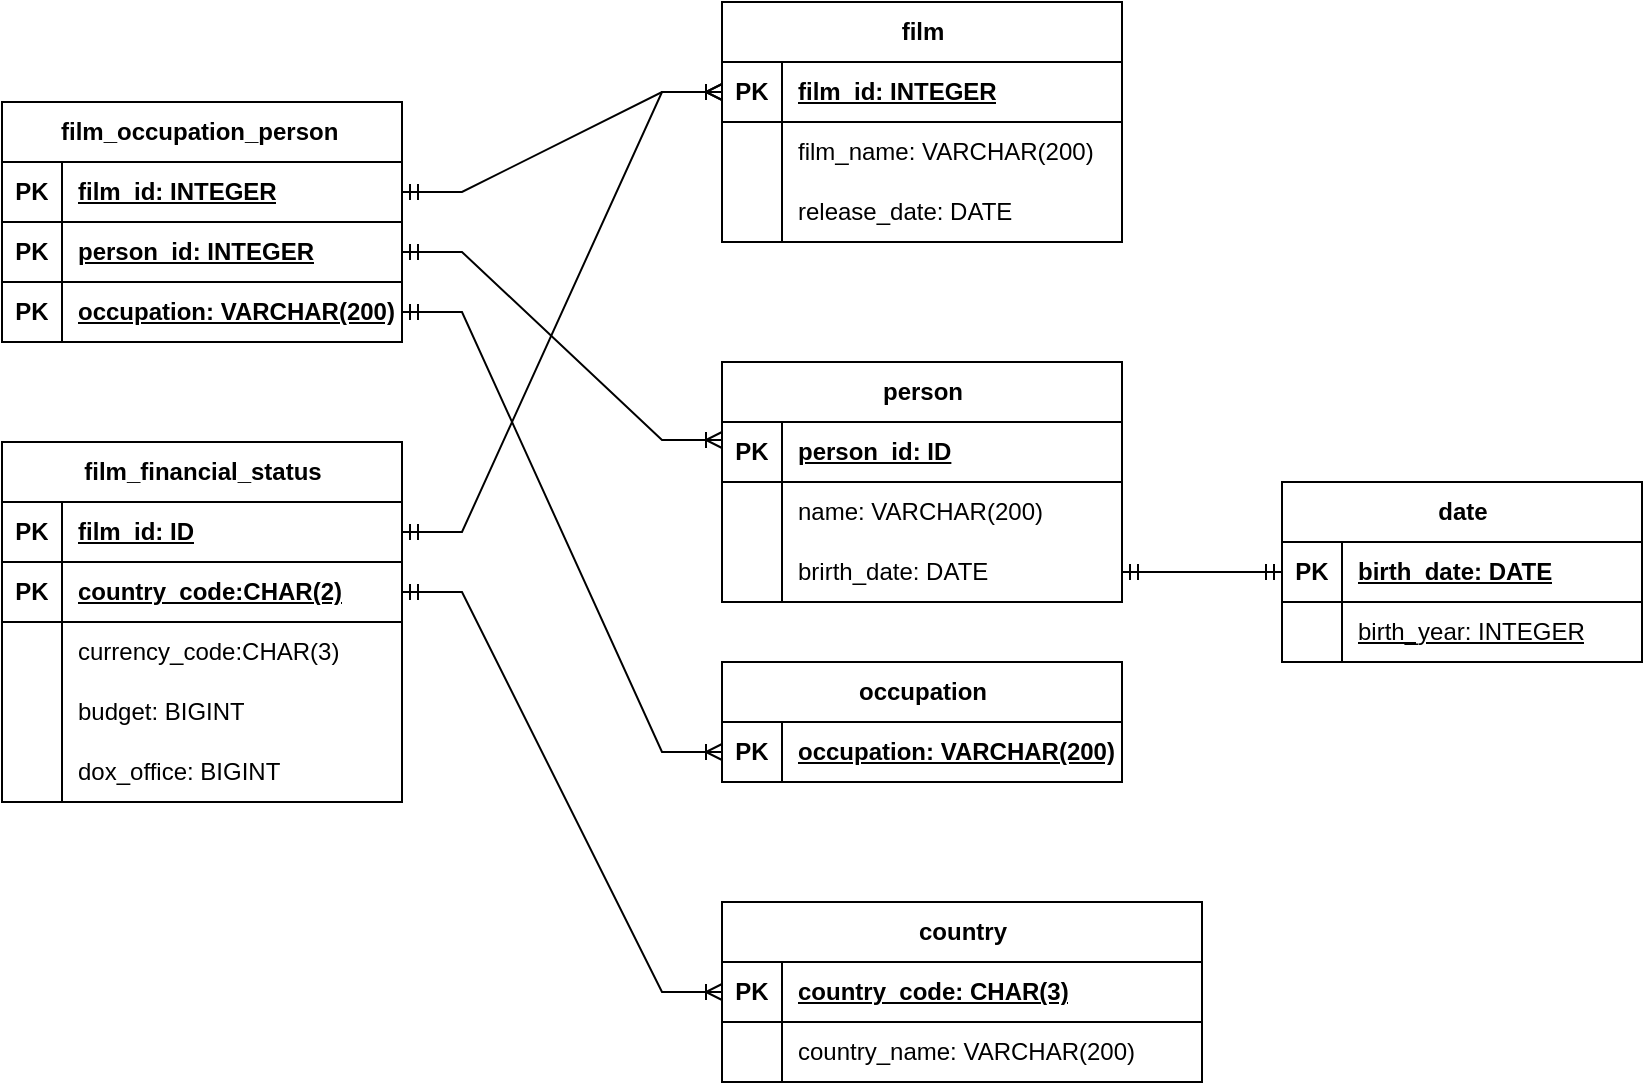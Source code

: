<mxfile version="23.1.5" type="github">
  <diagram name="Страница — 1" id="179Ord5Kua6PGKI1SsJq">
    <mxGraphModel dx="1318" dy="1680" grid="1" gridSize="10" guides="1" tooltips="1" connect="1" arrows="1" fold="1" page="1" pageScale="1" pageWidth="827" pageHeight="1169" math="0" shadow="0">
      <root>
        <mxCell id="0" />
        <mxCell id="1" parent="0" />
        <mxCell id="02pVkR6ywYTnwBEguXF5-1" value="film" style="shape=table;startSize=30;container=1;collapsible=1;childLayout=tableLayout;fixedRows=1;rowLines=0;fontStyle=1;align=center;resizeLast=1;html=1;" vertex="1" parent="1">
          <mxGeometry x="710" y="-170" width="200" height="120" as="geometry" />
        </mxCell>
        <mxCell id="02pVkR6ywYTnwBEguXF5-2" value="" style="shape=tableRow;horizontal=0;startSize=0;swimlaneHead=0;swimlaneBody=0;fillColor=none;collapsible=0;dropTarget=0;points=[[0,0.5],[1,0.5]];portConstraint=eastwest;top=0;left=0;right=0;bottom=1;" vertex="1" parent="02pVkR6ywYTnwBEguXF5-1">
          <mxGeometry y="30" width="200" height="30" as="geometry" />
        </mxCell>
        <mxCell id="02pVkR6ywYTnwBEguXF5-3" value="PK" style="shape=partialRectangle;connectable=0;fillColor=none;top=0;left=0;bottom=0;right=0;fontStyle=1;overflow=hidden;whiteSpace=wrap;html=1;" vertex="1" parent="02pVkR6ywYTnwBEguXF5-2">
          <mxGeometry width="30" height="30" as="geometry">
            <mxRectangle width="30" height="30" as="alternateBounds" />
          </mxGeometry>
        </mxCell>
        <mxCell id="02pVkR6ywYTnwBEguXF5-4" value="film_id:&amp;nbsp;INTEGER" style="shape=partialRectangle;connectable=0;fillColor=none;top=0;left=0;bottom=0;right=0;align=left;spacingLeft=6;fontStyle=5;overflow=hidden;whiteSpace=wrap;html=1;" vertex="1" parent="02pVkR6ywYTnwBEguXF5-2">
          <mxGeometry x="30" width="170" height="30" as="geometry">
            <mxRectangle width="170" height="30" as="alternateBounds" />
          </mxGeometry>
        </mxCell>
        <mxCell id="02pVkR6ywYTnwBEguXF5-131" value="" style="shape=tableRow;horizontal=0;startSize=0;swimlaneHead=0;swimlaneBody=0;fillColor=none;collapsible=0;dropTarget=0;points=[[0,0.5],[1,0.5]];portConstraint=eastwest;top=0;left=0;right=0;bottom=0;" vertex="1" parent="02pVkR6ywYTnwBEguXF5-1">
          <mxGeometry y="60" width="200" height="30" as="geometry" />
        </mxCell>
        <mxCell id="02pVkR6ywYTnwBEguXF5-132" value="" style="shape=partialRectangle;connectable=0;fillColor=none;top=0;left=0;bottom=0;right=0;editable=1;overflow=hidden;whiteSpace=wrap;html=1;" vertex="1" parent="02pVkR6ywYTnwBEguXF5-131">
          <mxGeometry width="30" height="30" as="geometry">
            <mxRectangle width="30" height="30" as="alternateBounds" />
          </mxGeometry>
        </mxCell>
        <mxCell id="02pVkR6ywYTnwBEguXF5-133" value="film_name:&amp;nbsp;VARCHAR(200)" style="shape=partialRectangle;connectable=0;fillColor=none;top=0;left=0;bottom=0;right=0;align=left;spacingLeft=6;overflow=hidden;whiteSpace=wrap;html=1;" vertex="1" parent="02pVkR6ywYTnwBEguXF5-131">
          <mxGeometry x="30" width="170" height="30" as="geometry">
            <mxRectangle width="170" height="30" as="alternateBounds" />
          </mxGeometry>
        </mxCell>
        <mxCell id="02pVkR6ywYTnwBEguXF5-8" value="" style="shape=tableRow;horizontal=0;startSize=0;swimlaneHead=0;swimlaneBody=0;fillColor=none;collapsible=0;dropTarget=0;points=[[0,0.5],[1,0.5]];portConstraint=eastwest;top=0;left=0;right=0;bottom=0;" vertex="1" parent="02pVkR6ywYTnwBEguXF5-1">
          <mxGeometry y="90" width="200" height="30" as="geometry" />
        </mxCell>
        <mxCell id="02pVkR6ywYTnwBEguXF5-9" value="" style="shape=partialRectangle;connectable=0;fillColor=none;top=0;left=0;bottom=0;right=0;editable=1;overflow=hidden;whiteSpace=wrap;html=1;" vertex="1" parent="02pVkR6ywYTnwBEguXF5-8">
          <mxGeometry width="30" height="30" as="geometry">
            <mxRectangle width="30" height="30" as="alternateBounds" />
          </mxGeometry>
        </mxCell>
        <mxCell id="02pVkR6ywYTnwBEguXF5-10" value="release_date: DATE" style="shape=partialRectangle;connectable=0;fillColor=none;top=0;left=0;bottom=0;right=0;align=left;spacingLeft=6;overflow=hidden;whiteSpace=wrap;html=1;" vertex="1" parent="02pVkR6ywYTnwBEguXF5-8">
          <mxGeometry x="30" width="170" height="30" as="geometry">
            <mxRectangle width="170" height="30" as="alternateBounds" />
          </mxGeometry>
        </mxCell>
        <mxCell id="02pVkR6ywYTnwBEguXF5-23" value="person" style="shape=table;startSize=30;container=1;collapsible=1;childLayout=tableLayout;fixedRows=1;rowLines=0;fontStyle=1;align=center;resizeLast=1;html=1;" vertex="1" parent="1">
          <mxGeometry x="710" y="10" width="200" height="120" as="geometry" />
        </mxCell>
        <mxCell id="02pVkR6ywYTnwBEguXF5-24" value="" style="shape=tableRow;horizontal=0;startSize=0;swimlaneHead=0;swimlaneBody=0;fillColor=none;collapsible=0;dropTarget=0;points=[[0,0.5],[1,0.5]];portConstraint=eastwest;top=0;left=0;right=0;bottom=1;" vertex="1" parent="02pVkR6ywYTnwBEguXF5-23">
          <mxGeometry y="30" width="200" height="30" as="geometry" />
        </mxCell>
        <mxCell id="02pVkR6ywYTnwBEguXF5-25" value="PK" style="shape=partialRectangle;connectable=0;fillColor=none;top=0;left=0;bottom=0;right=0;fontStyle=1;overflow=hidden;whiteSpace=wrap;html=1;" vertex="1" parent="02pVkR6ywYTnwBEguXF5-24">
          <mxGeometry width="30" height="30" as="geometry">
            <mxRectangle width="30" height="30" as="alternateBounds" />
          </mxGeometry>
        </mxCell>
        <mxCell id="02pVkR6ywYTnwBEguXF5-26" value="person_id: ID" style="shape=partialRectangle;connectable=0;fillColor=none;top=0;left=0;bottom=0;right=0;align=left;spacingLeft=6;fontStyle=5;overflow=hidden;whiteSpace=wrap;html=1;" vertex="1" parent="02pVkR6ywYTnwBEguXF5-24">
          <mxGeometry x="30" width="170" height="30" as="geometry">
            <mxRectangle width="170" height="30" as="alternateBounds" />
          </mxGeometry>
        </mxCell>
        <mxCell id="02pVkR6ywYTnwBEguXF5-27" value="" style="shape=tableRow;horizontal=0;startSize=0;swimlaneHead=0;swimlaneBody=0;fillColor=none;collapsible=0;dropTarget=0;points=[[0,0.5],[1,0.5]];portConstraint=eastwest;top=0;left=0;right=0;bottom=0;" vertex="1" parent="02pVkR6ywYTnwBEguXF5-23">
          <mxGeometry y="60" width="200" height="30" as="geometry" />
        </mxCell>
        <mxCell id="02pVkR6ywYTnwBEguXF5-28" value="" style="shape=partialRectangle;connectable=0;fillColor=none;top=0;left=0;bottom=0;right=0;editable=1;overflow=hidden;whiteSpace=wrap;html=1;" vertex="1" parent="02pVkR6ywYTnwBEguXF5-27">
          <mxGeometry width="30" height="30" as="geometry">
            <mxRectangle width="30" height="30" as="alternateBounds" />
          </mxGeometry>
        </mxCell>
        <mxCell id="02pVkR6ywYTnwBEguXF5-29" value="name:&amp;nbsp;VARCHAR(200)" style="shape=partialRectangle;connectable=0;fillColor=none;top=0;left=0;bottom=0;right=0;align=left;spacingLeft=6;overflow=hidden;whiteSpace=wrap;html=1;" vertex="1" parent="02pVkR6ywYTnwBEguXF5-27">
          <mxGeometry x="30" width="170" height="30" as="geometry">
            <mxRectangle width="170" height="30" as="alternateBounds" />
          </mxGeometry>
        </mxCell>
        <mxCell id="02pVkR6ywYTnwBEguXF5-30" value="" style="shape=tableRow;horizontal=0;startSize=0;swimlaneHead=0;swimlaneBody=0;fillColor=none;collapsible=0;dropTarget=0;points=[[0,0.5],[1,0.5]];portConstraint=eastwest;top=0;left=0;right=0;bottom=0;" vertex="1" parent="02pVkR6ywYTnwBEguXF5-23">
          <mxGeometry y="90" width="200" height="30" as="geometry" />
        </mxCell>
        <mxCell id="02pVkR6ywYTnwBEguXF5-31" value="" style="shape=partialRectangle;connectable=0;fillColor=none;top=0;left=0;bottom=0;right=0;editable=1;overflow=hidden;whiteSpace=wrap;html=1;" vertex="1" parent="02pVkR6ywYTnwBEguXF5-30">
          <mxGeometry width="30" height="30" as="geometry">
            <mxRectangle width="30" height="30" as="alternateBounds" />
          </mxGeometry>
        </mxCell>
        <mxCell id="02pVkR6ywYTnwBEguXF5-32" value="brirth_date: DATE" style="shape=partialRectangle;connectable=0;fillColor=none;top=0;left=0;bottom=0;right=0;align=left;spacingLeft=6;overflow=hidden;whiteSpace=wrap;html=1;" vertex="1" parent="02pVkR6ywYTnwBEguXF5-30">
          <mxGeometry x="30" width="170" height="30" as="geometry">
            <mxRectangle width="170" height="30" as="alternateBounds" />
          </mxGeometry>
        </mxCell>
        <mxCell id="02pVkR6ywYTnwBEguXF5-45" value="film_financial_status" style="shape=table;startSize=30;container=1;collapsible=1;childLayout=tableLayout;fixedRows=1;rowLines=0;fontStyle=1;align=center;resizeLast=1;html=1;" vertex="1" parent="1">
          <mxGeometry x="350" y="50" width="200" height="180" as="geometry" />
        </mxCell>
        <mxCell id="02pVkR6ywYTnwBEguXF5-46" value="" style="shape=tableRow;horizontal=0;startSize=0;swimlaneHead=0;swimlaneBody=0;fillColor=none;collapsible=0;dropTarget=0;points=[[0,0.5],[1,0.5]];portConstraint=eastwest;top=0;left=0;right=0;bottom=1;" vertex="1" parent="02pVkR6ywYTnwBEguXF5-45">
          <mxGeometry y="30" width="200" height="30" as="geometry" />
        </mxCell>
        <mxCell id="02pVkR6ywYTnwBEguXF5-47" value="PK" style="shape=partialRectangle;connectable=0;fillColor=none;top=0;left=0;bottom=0;right=0;fontStyle=1;overflow=hidden;whiteSpace=wrap;html=1;" vertex="1" parent="02pVkR6ywYTnwBEguXF5-46">
          <mxGeometry width="30" height="30" as="geometry">
            <mxRectangle width="30" height="30" as="alternateBounds" />
          </mxGeometry>
        </mxCell>
        <mxCell id="02pVkR6ywYTnwBEguXF5-48" value="film_id: ID" style="shape=partialRectangle;connectable=0;fillColor=none;top=0;left=0;bottom=0;right=0;align=left;spacingLeft=6;fontStyle=5;overflow=hidden;whiteSpace=wrap;html=1;" vertex="1" parent="02pVkR6ywYTnwBEguXF5-46">
          <mxGeometry x="30" width="170" height="30" as="geometry">
            <mxRectangle width="170" height="30" as="alternateBounds" />
          </mxGeometry>
        </mxCell>
        <mxCell id="02pVkR6ywYTnwBEguXF5-58" value="" style="shape=tableRow;horizontal=0;startSize=0;swimlaneHead=0;swimlaneBody=0;fillColor=none;collapsible=0;dropTarget=0;points=[[0,0.5],[1,0.5]];portConstraint=eastwest;top=0;left=0;right=0;bottom=1;" vertex="1" parent="02pVkR6ywYTnwBEguXF5-45">
          <mxGeometry y="60" width="200" height="30" as="geometry" />
        </mxCell>
        <mxCell id="02pVkR6ywYTnwBEguXF5-59" value="PK" style="shape=partialRectangle;connectable=0;fillColor=none;top=0;left=0;bottom=0;right=0;fontStyle=1;overflow=hidden;whiteSpace=wrap;html=1;" vertex="1" parent="02pVkR6ywYTnwBEguXF5-58">
          <mxGeometry width="30" height="30" as="geometry">
            <mxRectangle width="30" height="30" as="alternateBounds" />
          </mxGeometry>
        </mxCell>
        <mxCell id="02pVkR6ywYTnwBEguXF5-60" value="country_code:CHAR(2)" style="shape=partialRectangle;connectable=0;fillColor=none;top=0;left=0;bottom=0;right=0;align=left;spacingLeft=6;fontStyle=5;overflow=hidden;whiteSpace=wrap;html=1;" vertex="1" parent="02pVkR6ywYTnwBEguXF5-58">
          <mxGeometry x="30" width="170" height="30" as="geometry">
            <mxRectangle width="170" height="30" as="alternateBounds" />
          </mxGeometry>
        </mxCell>
        <mxCell id="02pVkR6ywYTnwBEguXF5-52" value="" style="shape=tableRow;horizontal=0;startSize=0;swimlaneHead=0;swimlaneBody=0;fillColor=none;collapsible=0;dropTarget=0;points=[[0,0.5],[1,0.5]];portConstraint=eastwest;top=0;left=0;right=0;bottom=0;" vertex="1" parent="02pVkR6ywYTnwBEguXF5-45">
          <mxGeometry y="90" width="200" height="30" as="geometry" />
        </mxCell>
        <mxCell id="02pVkR6ywYTnwBEguXF5-53" value="" style="shape=partialRectangle;connectable=0;fillColor=none;top=0;left=0;bottom=0;right=0;editable=1;overflow=hidden;whiteSpace=wrap;html=1;" vertex="1" parent="02pVkR6ywYTnwBEguXF5-52">
          <mxGeometry width="30" height="30" as="geometry">
            <mxRectangle width="30" height="30" as="alternateBounds" />
          </mxGeometry>
        </mxCell>
        <mxCell id="02pVkR6ywYTnwBEguXF5-54" value="currency_code:CHAR(3)" style="shape=partialRectangle;connectable=0;fillColor=none;top=0;left=0;bottom=0;right=0;align=left;spacingLeft=6;overflow=hidden;whiteSpace=wrap;html=1;" vertex="1" parent="02pVkR6ywYTnwBEguXF5-52">
          <mxGeometry x="30" width="170" height="30" as="geometry">
            <mxRectangle width="170" height="30" as="alternateBounds" />
          </mxGeometry>
        </mxCell>
        <mxCell id="02pVkR6ywYTnwBEguXF5-55" value="" style="shape=tableRow;horizontal=0;startSize=0;swimlaneHead=0;swimlaneBody=0;fillColor=none;collapsible=0;dropTarget=0;points=[[0,0.5],[1,0.5]];portConstraint=eastwest;top=0;left=0;right=0;bottom=0;" vertex="1" parent="02pVkR6ywYTnwBEguXF5-45">
          <mxGeometry y="120" width="200" height="30" as="geometry" />
        </mxCell>
        <mxCell id="02pVkR6ywYTnwBEguXF5-56" value="" style="shape=partialRectangle;connectable=0;fillColor=none;top=0;left=0;bottom=0;right=0;editable=1;overflow=hidden;whiteSpace=wrap;html=1;" vertex="1" parent="02pVkR6ywYTnwBEguXF5-55">
          <mxGeometry width="30" height="30" as="geometry">
            <mxRectangle width="30" height="30" as="alternateBounds" />
          </mxGeometry>
        </mxCell>
        <mxCell id="02pVkR6ywYTnwBEguXF5-57" value="budget: BIGINT" style="shape=partialRectangle;connectable=0;fillColor=none;top=0;left=0;bottom=0;right=0;align=left;spacingLeft=6;overflow=hidden;whiteSpace=wrap;html=1;" vertex="1" parent="02pVkR6ywYTnwBEguXF5-55">
          <mxGeometry x="30" width="170" height="30" as="geometry">
            <mxRectangle width="170" height="30" as="alternateBounds" />
          </mxGeometry>
        </mxCell>
        <mxCell id="02pVkR6ywYTnwBEguXF5-61" value="" style="shape=tableRow;horizontal=0;startSize=0;swimlaneHead=0;swimlaneBody=0;fillColor=none;collapsible=0;dropTarget=0;points=[[0,0.5],[1,0.5]];portConstraint=eastwest;top=0;left=0;right=0;bottom=0;" vertex="1" parent="02pVkR6ywYTnwBEguXF5-45">
          <mxGeometry y="150" width="200" height="30" as="geometry" />
        </mxCell>
        <mxCell id="02pVkR6ywYTnwBEguXF5-62" value="" style="shape=partialRectangle;connectable=0;fillColor=none;top=0;left=0;bottom=0;right=0;editable=1;overflow=hidden;whiteSpace=wrap;html=1;" vertex="1" parent="02pVkR6ywYTnwBEguXF5-61">
          <mxGeometry width="30" height="30" as="geometry">
            <mxRectangle width="30" height="30" as="alternateBounds" />
          </mxGeometry>
        </mxCell>
        <mxCell id="02pVkR6ywYTnwBEguXF5-63" value="dox_office: BIGINT" style="shape=partialRectangle;connectable=0;fillColor=none;top=0;left=0;bottom=0;right=0;align=left;spacingLeft=6;overflow=hidden;whiteSpace=wrap;html=1;" vertex="1" parent="02pVkR6ywYTnwBEguXF5-61">
          <mxGeometry x="30" width="170" height="30" as="geometry">
            <mxRectangle width="170" height="30" as="alternateBounds" />
          </mxGeometry>
        </mxCell>
        <mxCell id="02pVkR6ywYTnwBEguXF5-64" value="date" style="shape=table;startSize=30;container=1;collapsible=1;childLayout=tableLayout;fixedRows=1;rowLines=0;fontStyle=1;align=center;resizeLast=1;html=1;" vertex="1" parent="1">
          <mxGeometry x="990" y="70" width="180" height="90" as="geometry" />
        </mxCell>
        <mxCell id="02pVkR6ywYTnwBEguXF5-65" value="" style="shape=tableRow;horizontal=0;startSize=0;swimlaneHead=0;swimlaneBody=0;fillColor=none;collapsible=0;dropTarget=0;points=[[0,0.5],[1,0.5]];portConstraint=eastwest;top=0;left=0;right=0;bottom=1;" vertex="1" parent="02pVkR6ywYTnwBEguXF5-64">
          <mxGeometry y="30" width="180" height="30" as="geometry" />
        </mxCell>
        <mxCell id="02pVkR6ywYTnwBEguXF5-66" value="PK" style="shape=partialRectangle;connectable=0;fillColor=none;top=0;left=0;bottom=0;right=0;fontStyle=1;overflow=hidden;whiteSpace=wrap;html=1;" vertex="1" parent="02pVkR6ywYTnwBEguXF5-65">
          <mxGeometry width="30" height="30" as="geometry">
            <mxRectangle width="30" height="30" as="alternateBounds" />
          </mxGeometry>
        </mxCell>
        <mxCell id="02pVkR6ywYTnwBEguXF5-67" value="birth_date: DATE" style="shape=partialRectangle;connectable=0;fillColor=none;top=0;left=0;bottom=0;right=0;align=left;spacingLeft=6;fontStyle=5;overflow=hidden;whiteSpace=wrap;html=1;" vertex="1" parent="02pVkR6ywYTnwBEguXF5-65">
          <mxGeometry x="30" width="150" height="30" as="geometry">
            <mxRectangle width="150" height="30" as="alternateBounds" />
          </mxGeometry>
        </mxCell>
        <mxCell id="02pVkR6ywYTnwBEguXF5-80" value="" style="shape=tableRow;horizontal=0;startSize=0;swimlaneHead=0;swimlaneBody=0;fillColor=none;collapsible=0;dropTarget=0;points=[[0,0.5],[1,0.5]];portConstraint=eastwest;top=0;left=0;right=0;bottom=1;" vertex="1" parent="02pVkR6ywYTnwBEguXF5-64">
          <mxGeometry y="60" width="180" height="30" as="geometry" />
        </mxCell>
        <mxCell id="02pVkR6ywYTnwBEguXF5-81" value="" style="shape=partialRectangle;connectable=0;fillColor=none;top=0;left=0;bottom=0;right=0;fontStyle=1;overflow=hidden;whiteSpace=wrap;html=1;" vertex="1" parent="02pVkR6ywYTnwBEguXF5-80">
          <mxGeometry width="30" height="30" as="geometry">
            <mxRectangle width="30" height="30" as="alternateBounds" />
          </mxGeometry>
        </mxCell>
        <mxCell id="02pVkR6ywYTnwBEguXF5-82" value="&lt;span style=&quot;font-weight: normal;&quot;&gt;birth_year: INTEGER&lt;/span&gt;" style="shape=partialRectangle;connectable=0;fillColor=none;top=0;left=0;bottom=0;right=0;align=left;spacingLeft=6;fontStyle=5;overflow=hidden;whiteSpace=wrap;html=1;" vertex="1" parent="02pVkR6ywYTnwBEguXF5-80">
          <mxGeometry x="30" width="150" height="30" as="geometry">
            <mxRectangle width="150" height="30" as="alternateBounds" />
          </mxGeometry>
        </mxCell>
        <mxCell id="02pVkR6ywYTnwBEguXF5-83" value="film_occupation_person&amp;nbsp;" style="shape=table;startSize=30;container=1;collapsible=1;childLayout=tableLayout;fixedRows=1;rowLines=0;fontStyle=1;align=center;resizeLast=1;html=1;" vertex="1" parent="1">
          <mxGeometry x="350" y="-120" width="200.0" height="120" as="geometry" />
        </mxCell>
        <mxCell id="02pVkR6ywYTnwBEguXF5-84" value="" style="shape=tableRow;horizontal=0;startSize=0;swimlaneHead=0;swimlaneBody=0;fillColor=none;collapsible=0;dropTarget=0;points=[[0,0.5],[1,0.5]];portConstraint=eastwest;top=0;left=0;right=0;bottom=1;" vertex="1" parent="02pVkR6ywYTnwBEguXF5-83">
          <mxGeometry y="30" width="200.0" height="30" as="geometry" />
        </mxCell>
        <mxCell id="02pVkR6ywYTnwBEguXF5-85" value="PK" style="shape=partialRectangle;connectable=0;fillColor=none;top=0;left=0;bottom=0;right=0;fontStyle=1;overflow=hidden;whiteSpace=wrap;html=1;" vertex="1" parent="02pVkR6ywYTnwBEguXF5-84">
          <mxGeometry width="30" height="30" as="geometry">
            <mxRectangle width="30" height="30" as="alternateBounds" />
          </mxGeometry>
        </mxCell>
        <mxCell id="02pVkR6ywYTnwBEguXF5-86" value="film_id:&amp;nbsp;INTEGER" style="shape=partialRectangle;connectable=0;fillColor=none;top=0;left=0;bottom=0;right=0;align=left;spacingLeft=6;fontStyle=5;overflow=hidden;whiteSpace=wrap;html=1;" vertex="1" parent="02pVkR6ywYTnwBEguXF5-84">
          <mxGeometry x="30" width="170.0" height="30" as="geometry">
            <mxRectangle width="170.0" height="30" as="alternateBounds" />
          </mxGeometry>
        </mxCell>
        <mxCell id="02pVkR6ywYTnwBEguXF5-96" value="" style="shape=tableRow;horizontal=0;startSize=0;swimlaneHead=0;swimlaneBody=0;fillColor=none;collapsible=0;dropTarget=0;points=[[0,0.5],[1,0.5]];portConstraint=eastwest;top=0;left=0;right=0;bottom=1;" vertex="1" parent="02pVkR6ywYTnwBEguXF5-83">
          <mxGeometry y="60" width="200.0" height="30" as="geometry" />
        </mxCell>
        <mxCell id="02pVkR6ywYTnwBEguXF5-97" value="PK" style="shape=partialRectangle;connectable=0;fillColor=none;top=0;left=0;bottom=0;right=0;fontStyle=1;overflow=hidden;whiteSpace=wrap;html=1;" vertex="1" parent="02pVkR6ywYTnwBEguXF5-96">
          <mxGeometry width="30" height="30" as="geometry">
            <mxRectangle width="30" height="30" as="alternateBounds" />
          </mxGeometry>
        </mxCell>
        <mxCell id="02pVkR6ywYTnwBEguXF5-98" value="person_id:&amp;nbsp;INTEGER" style="shape=partialRectangle;connectable=0;fillColor=none;top=0;left=0;bottom=0;right=0;align=left;spacingLeft=6;fontStyle=5;overflow=hidden;whiteSpace=wrap;html=1;" vertex="1" parent="02pVkR6ywYTnwBEguXF5-96">
          <mxGeometry x="30" width="170.0" height="30" as="geometry">
            <mxRectangle width="170.0" height="30" as="alternateBounds" />
          </mxGeometry>
        </mxCell>
        <mxCell id="02pVkR6ywYTnwBEguXF5-99" value="" style="shape=tableRow;horizontal=0;startSize=0;swimlaneHead=0;swimlaneBody=0;fillColor=none;collapsible=0;dropTarget=0;points=[[0,0.5],[1,0.5]];portConstraint=eastwest;top=0;left=0;right=0;bottom=1;" vertex="1" parent="02pVkR6ywYTnwBEguXF5-83">
          <mxGeometry y="90" width="200.0" height="30" as="geometry" />
        </mxCell>
        <mxCell id="02pVkR6ywYTnwBEguXF5-100" value="PK" style="shape=partialRectangle;connectable=0;fillColor=none;top=0;left=0;bottom=0;right=0;fontStyle=1;overflow=hidden;whiteSpace=wrap;html=1;" vertex="1" parent="02pVkR6ywYTnwBEguXF5-99">
          <mxGeometry width="30" height="30" as="geometry">
            <mxRectangle width="30" height="30" as="alternateBounds" />
          </mxGeometry>
        </mxCell>
        <mxCell id="02pVkR6ywYTnwBEguXF5-101" value="occupation: VARCHAR(200)" style="shape=partialRectangle;connectable=0;fillColor=none;top=0;left=0;bottom=0;right=0;align=left;spacingLeft=6;fontStyle=5;overflow=hidden;whiteSpace=wrap;html=1;" vertex="1" parent="02pVkR6ywYTnwBEguXF5-99">
          <mxGeometry x="30" width="170.0" height="30" as="geometry">
            <mxRectangle width="170.0" height="30" as="alternateBounds" />
          </mxGeometry>
        </mxCell>
        <mxCell id="02pVkR6ywYTnwBEguXF5-102" value="occupation" style="shape=table;startSize=30;container=1;collapsible=1;childLayout=tableLayout;fixedRows=1;rowLines=0;fontStyle=1;align=center;resizeLast=1;html=1;" vertex="1" parent="1">
          <mxGeometry x="710" y="160" width="200" height="60" as="geometry" />
        </mxCell>
        <mxCell id="02pVkR6ywYTnwBEguXF5-103" value="" style="shape=tableRow;horizontal=0;startSize=0;swimlaneHead=0;swimlaneBody=0;fillColor=none;collapsible=0;dropTarget=0;points=[[0,0.5],[1,0.5]];portConstraint=eastwest;top=0;left=0;right=0;bottom=1;" vertex="1" parent="02pVkR6ywYTnwBEguXF5-102">
          <mxGeometry y="30" width="200" height="30" as="geometry" />
        </mxCell>
        <mxCell id="02pVkR6ywYTnwBEguXF5-104" value="PK" style="shape=partialRectangle;connectable=0;fillColor=none;top=0;left=0;bottom=0;right=0;fontStyle=1;overflow=hidden;whiteSpace=wrap;html=1;" vertex="1" parent="02pVkR6ywYTnwBEguXF5-103">
          <mxGeometry width="30" height="30" as="geometry">
            <mxRectangle width="30" height="30" as="alternateBounds" />
          </mxGeometry>
        </mxCell>
        <mxCell id="02pVkR6ywYTnwBEguXF5-105" value="occupation: VARCHAR(200)" style="shape=partialRectangle;connectable=0;fillColor=none;top=0;left=0;bottom=0;right=0;align=left;spacingLeft=6;fontStyle=5;overflow=hidden;whiteSpace=wrap;html=1;" vertex="1" parent="02pVkR6ywYTnwBEguXF5-103">
          <mxGeometry x="30" width="170" height="30" as="geometry">
            <mxRectangle width="170" height="30" as="alternateBounds" />
          </mxGeometry>
        </mxCell>
        <mxCell id="02pVkR6ywYTnwBEguXF5-115" value="" style="edgeStyle=entityRelationEdgeStyle;fontSize=12;html=1;endArrow=ERmandOne;startArrow=ERmandOne;rounded=0;entryX=0;entryY=0.5;entryDx=0;entryDy=0;exitX=1;exitY=0.5;exitDx=0;exitDy=0;" edge="1" parent="1" source="02pVkR6ywYTnwBEguXF5-30" target="02pVkR6ywYTnwBEguXF5-65">
          <mxGeometry width="100" height="100" relative="1" as="geometry">
            <mxPoint x="750" y="380" as="sourcePoint" />
            <mxPoint x="850" y="280" as="targetPoint" />
          </mxGeometry>
        </mxCell>
        <mxCell id="02pVkR6ywYTnwBEguXF5-117" value="" style="edgeStyle=entityRelationEdgeStyle;fontSize=12;html=1;endArrow=ERoneToMany;startArrow=ERmandOne;rounded=0;entryX=0;entryY=0.5;entryDx=0;entryDy=0;exitX=1;exitY=0.5;exitDx=0;exitDy=0;" edge="1" parent="1" source="02pVkR6ywYTnwBEguXF5-99" target="02pVkR6ywYTnwBEguXF5-103">
          <mxGeometry width="100" height="100" relative="1" as="geometry">
            <mxPoint x="750" y="180" as="sourcePoint" />
            <mxPoint x="850" y="80" as="targetPoint" />
          </mxGeometry>
        </mxCell>
        <mxCell id="02pVkR6ywYTnwBEguXF5-118" value="" style="edgeStyle=entityRelationEdgeStyle;fontSize=12;html=1;endArrow=ERoneToMany;startArrow=ERmandOne;rounded=0;exitX=1;exitY=0.5;exitDx=0;exitDy=0;entryX=0;entryY=0.3;entryDx=0;entryDy=0;entryPerimeter=0;" edge="1" parent="1" source="02pVkR6ywYTnwBEguXF5-96" target="02pVkR6ywYTnwBEguXF5-24">
          <mxGeometry width="100" height="100" relative="1" as="geometry">
            <mxPoint x="850" y="40" as="sourcePoint" />
            <mxPoint x="680" y="195" as="targetPoint" />
            <Array as="points">
              <mxPoint x="580" y="95" />
              <mxPoint x="660" y="100" />
              <mxPoint x="620" y="90" />
              <mxPoint x="650" y="100" />
            </Array>
          </mxGeometry>
        </mxCell>
        <mxCell id="02pVkR6ywYTnwBEguXF5-121" value="" style="edgeStyle=entityRelationEdgeStyle;fontSize=12;html=1;endArrow=ERoneToMany;startArrow=ERmandOne;rounded=0;exitX=1;exitY=0.5;exitDx=0;exitDy=0;entryX=0;entryY=0.5;entryDx=0;entryDy=0;" edge="1" parent="1" source="02pVkR6ywYTnwBEguXF5-84" target="02pVkR6ywYTnwBEguXF5-2">
          <mxGeometry width="100" height="100" relative="1" as="geometry">
            <mxPoint x="550" y="283" as="sourcePoint" />
            <mxPoint x="680" y="-80" as="targetPoint" />
            <Array as="points">
              <mxPoint x="570" y="343" />
              <mxPoint x="650" y="348" />
              <mxPoint x="610" y="338" />
              <mxPoint x="640" y="348" />
            </Array>
          </mxGeometry>
        </mxCell>
        <mxCell id="02pVkR6ywYTnwBEguXF5-134" value="country" style="shape=table;startSize=30;container=1;collapsible=1;childLayout=tableLayout;fixedRows=1;rowLines=0;fontStyle=1;align=center;resizeLast=1;html=1;" vertex="1" parent="1">
          <mxGeometry x="710" y="280" width="240" height="90" as="geometry" />
        </mxCell>
        <mxCell id="02pVkR6ywYTnwBEguXF5-135" value="" style="shape=tableRow;horizontal=0;startSize=0;swimlaneHead=0;swimlaneBody=0;fillColor=none;collapsible=0;dropTarget=0;points=[[0,0.5],[1,0.5]];portConstraint=eastwest;top=0;left=0;right=0;bottom=1;" vertex="1" parent="02pVkR6ywYTnwBEguXF5-134">
          <mxGeometry y="30" width="240" height="30" as="geometry" />
        </mxCell>
        <mxCell id="02pVkR6ywYTnwBEguXF5-136" value="PK" style="shape=partialRectangle;connectable=0;fillColor=none;top=0;left=0;bottom=0;right=0;fontStyle=1;overflow=hidden;whiteSpace=wrap;html=1;" vertex="1" parent="02pVkR6ywYTnwBEguXF5-135">
          <mxGeometry width="30" height="30" as="geometry">
            <mxRectangle width="30" height="30" as="alternateBounds" />
          </mxGeometry>
        </mxCell>
        <mxCell id="02pVkR6ywYTnwBEguXF5-137" value="country_code: CHAR(3)" style="shape=partialRectangle;connectable=0;fillColor=none;top=0;left=0;bottom=0;right=0;align=left;spacingLeft=6;fontStyle=5;overflow=hidden;whiteSpace=wrap;html=1;" vertex="1" parent="02pVkR6ywYTnwBEguXF5-135">
          <mxGeometry x="30" width="210" height="30" as="geometry">
            <mxRectangle width="210" height="30" as="alternateBounds" />
          </mxGeometry>
        </mxCell>
        <mxCell id="02pVkR6ywYTnwBEguXF5-138" value="" style="shape=tableRow;horizontal=0;startSize=0;swimlaneHead=0;swimlaneBody=0;fillColor=none;collapsible=0;dropTarget=0;points=[[0,0.5],[1,0.5]];portConstraint=eastwest;top=0;left=0;right=0;bottom=0;" vertex="1" parent="02pVkR6ywYTnwBEguXF5-134">
          <mxGeometry y="60" width="240" height="30" as="geometry" />
        </mxCell>
        <mxCell id="02pVkR6ywYTnwBEguXF5-139" value="" style="shape=partialRectangle;connectable=0;fillColor=none;top=0;left=0;bottom=0;right=0;editable=1;overflow=hidden;whiteSpace=wrap;html=1;" vertex="1" parent="02pVkR6ywYTnwBEguXF5-138">
          <mxGeometry width="30" height="30" as="geometry">
            <mxRectangle width="30" height="30" as="alternateBounds" />
          </mxGeometry>
        </mxCell>
        <mxCell id="02pVkR6ywYTnwBEguXF5-140" value="country_name: VARCHAR(200)" style="shape=partialRectangle;connectable=0;fillColor=none;top=0;left=0;bottom=0;right=0;align=left;spacingLeft=6;overflow=hidden;whiteSpace=wrap;html=1;" vertex="1" parent="02pVkR6ywYTnwBEguXF5-138">
          <mxGeometry x="30" width="210" height="30" as="geometry">
            <mxRectangle width="210" height="30" as="alternateBounds" />
          </mxGeometry>
        </mxCell>
        <mxCell id="02pVkR6ywYTnwBEguXF5-147" value="" style="edgeStyle=entityRelationEdgeStyle;fontSize=12;html=1;endArrow=ERoneToMany;startArrow=ERmandOne;rounded=0;exitX=1;exitY=0.5;exitDx=0;exitDy=0;entryX=0;entryY=0.5;entryDx=0;entryDy=0;" edge="1" parent="1" source="02pVkR6ywYTnwBEguXF5-58" target="02pVkR6ywYTnwBEguXF5-135">
          <mxGeometry width="100" height="100" relative="1" as="geometry">
            <mxPoint x="910" y="-145" as="sourcePoint" />
            <mxPoint x="1000" y="-200" as="targetPoint" />
            <Array as="points">
              <mxPoint x="860" y="318" />
              <mxPoint x="940" y="323" />
              <mxPoint x="900" y="313" />
              <mxPoint x="930" y="323" />
            </Array>
          </mxGeometry>
        </mxCell>
        <mxCell id="02pVkR6ywYTnwBEguXF5-164" value="" style="edgeStyle=entityRelationEdgeStyle;fontSize=12;html=1;endArrow=ERoneToMany;startArrow=ERmandOne;rounded=0;exitX=1;exitY=0.5;exitDx=0;exitDy=0;entryX=0;entryY=0.5;entryDx=0;entryDy=0;" edge="1" parent="1" source="02pVkR6ywYTnwBEguXF5-46" target="02pVkR6ywYTnwBEguXF5-2">
          <mxGeometry width="100" height="100" relative="1" as="geometry">
            <mxPoint x="530" y="100" as="sourcePoint" />
            <mxPoint x="710" y="-170" as="targetPoint" />
            <Array as="points">
              <mxPoint x="860" y="293" />
              <mxPoint x="940" y="298" />
              <mxPoint x="900" y="288" />
              <mxPoint x="930" y="298" />
            </Array>
          </mxGeometry>
        </mxCell>
      </root>
    </mxGraphModel>
  </diagram>
</mxfile>
